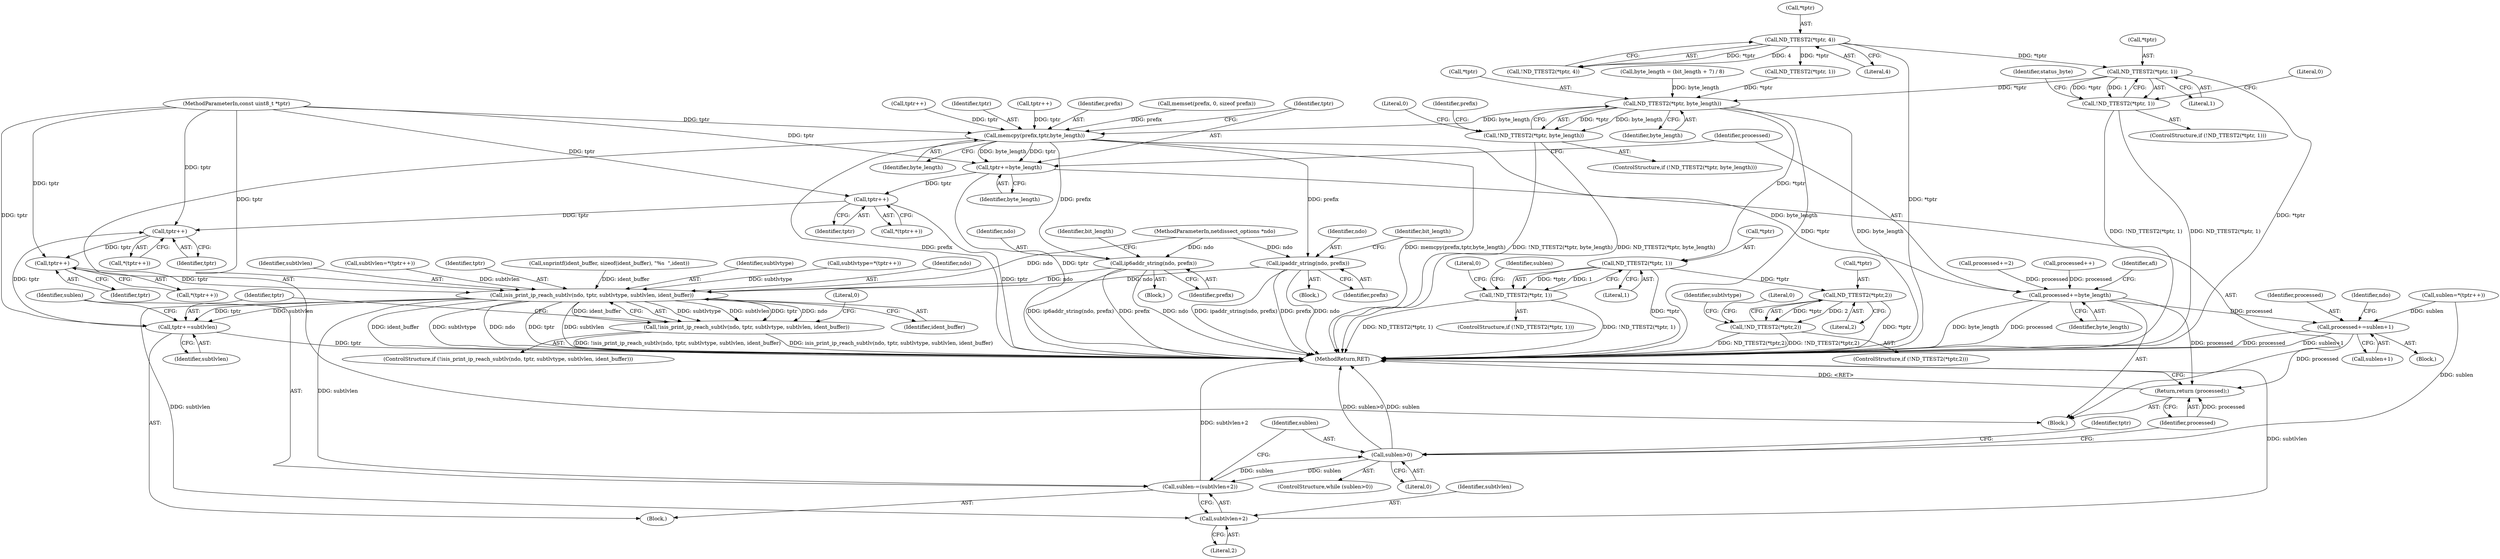 digraph "1_tcpdump_979dcefd7b259e9e233f77fe1c5312793bfd948f@del" {
"1000192" [label="(Call,ND_TTEST2(*tptr, 1))"];
"1000128" [label="(Call,ND_TTEST2(*tptr, 4))"];
"1000191" [label="(Call,!ND_TTEST2(*tptr, 1))"];
"1000238" [label="(Call,ND_TTEST2(*tptr, byte_length))"];
"1000237" [label="(Call,!ND_TTEST2(*tptr, byte_length))"];
"1000249" [label="(Call,memcpy(prefix,tptr,byte_length))"];
"1000253" [label="(Call,tptr+=byte_length)"];
"1000362" [label="(Call,tptr++)"];
"1000391" [label="(Call,tptr++)"];
"1000396" [label="(Call,tptr++)"];
"1000406" [label="(Call,isis_print_ip_reach_subtlv(ndo, tptr, subtlvtype, subtlvlen, ident_buffer))"];
"1000405" [label="(Call,!isis_print_ip_reach_subtlv(ndo, tptr, subtlvtype, subtlvlen, ident_buffer))"];
"1000414" [label="(Call,tptr+=subtlvlen)"];
"1000417" [label="(Call,sublen-=(subtlvlen+2))"];
"1000376" [label="(Call,sublen>0)"];
"1000419" [label="(Call,subtlvlen+2)"];
"1000256" [label="(Call,processed+=byte_length)"];
"1000364" [label="(Call,processed+=sublen+1)"];
"1000422" [label="(Return,return (processed);)"];
"1000271" [label="(Call,ipaddr_string(ndo, prefix))"];
"1000288" [label="(Call,ip6addr_string(ndo, prefix))"];
"1000353" [label="(Call,ND_TTEST2(*tptr, 1))"];
"1000352" [label="(Call,!ND_TTEST2(*tptr, 1))"];
"1000382" [label="(Call,ND_TTEST2(*tptr,2))"];
"1000381" [label="(Call,!ND_TTEST2(*tptr,2))"];
"1000377" [label="(Identifier,sublen)"];
"1000410" [label="(Identifier,subtlvlen)"];
"1000197" [label="(Literal,0)"];
"1000288" [label="(Call,ip6addr_string(ndo, prefix))"];
"1000365" [label="(Identifier,processed)"];
"1000256" [label="(Call,processed+=byte_length)"];
"1000238" [label="(Call,ND_TTEST2(*tptr, byte_length))"];
"1000419" [label="(Call,subtlvlen+2)"];
"1000359" [label="(Call,sublen=*(tptr++))"];
"1000393" [label="(Call,subtlvlen=*(tptr++))"];
"1000380" [label="(ControlStructure,if (!ND_TTEST2(*tptr,2)))"];
"1000397" [label="(Identifier,tptr)"];
"1000364" [label="(Call,processed+=sublen+1)"];
"1000245" [label="(Identifier,prefix)"];
"1000418" [label="(Identifier,sublen)"];
"1000289" [label="(Identifier,ndo)"];
"1000422" [label="(Return,return (processed);)"];
"1000391" [label="(Call,tptr++)"];
"1000291" [label="(Identifier,bit_length)"];
"1000351" [label="(ControlStructure,if (!ND_TTEST2(*tptr, 1)))"];
"1000255" [label="(Identifier,byte_length)"];
"1000363" [label="(Identifier,tptr)"];
"1000111" [label="(MethodParameterIn,netdissect_options *ndo)"];
"1000356" [label="(Literal,1)"];
"1000127" [label="(Call,!ND_TTEST2(*tptr, 4))"];
"1000405" [label="(Call,!isis_print_ip_reach_subtlv(ndo, tptr, subtlvtype, subtlvlen, ident_buffer))"];
"1000382" [label="(Call,ND_TTEST2(*tptr,2))"];
"1000387" [label="(Literal,0)"];
"1000272" [label="(Identifier,ndo)"];
"1000290" [label="(Identifier,prefix)"];
"1000112" [label="(MethodParameterIn,const uint8_t *tptr)"];
"1000243" [label="(Literal,0)"];
"1000131" [label="(Literal,4)"];
"1000392" [label="(Identifier,tptr)"];
"1000366" [label="(Call,sublen+1)"];
"1000182" [label="(Call,processed++)"];
"1000273" [label="(Identifier,prefix)"];
"1000241" [label="(Identifier,byte_length)"];
"1000237" [label="(Call,!ND_TTEST2(*tptr, byte_length))"];
"1000249" [label="(Call,memcpy(prefix,tptr,byte_length))"];
"1000395" [label="(Call,*(tptr++))"];
"1000423" [label="(Identifier,processed)"];
"1000250" [label="(Identifier,prefix)"];
"1000408" [label="(Identifier,tptr)"];
"1000398" [label="(Call,snprintf(ident_buffer, sizeof(ident_buffer), \"%s  \",ident))"];
"1000239" [label="(Call,*tptr)"];
"1000360" [label="(Identifier,sublen)"];
"1000115" [label="(Block,)"];
"1000261" [label="(Identifier,afi)"];
"1000421" [label="(Literal,2)"];
"1000381" [label="(Call,!ND_TTEST2(*tptr,2))"];
"1000361" [label="(Call,*(tptr++))"];
"1000199" [label="(Identifier,status_byte)"];
"1000253" [label="(Call,tptr+=byte_length)"];
"1000362" [label="(Call,tptr++)"];
"1000371" [label="(Identifier,ndo)"];
"1000411" [label="(Identifier,ident_buffer)"];
"1000254" [label="(Identifier,tptr)"];
"1000257" [label="(Identifier,processed)"];
"1000383" [label="(Call,*tptr)"];
"1000417" [label="(Call,sublen-=(subtlvlen+2))"];
"1000193" [label="(Call,*tptr)"];
"1000258" [label="(Identifier,byte_length)"];
"1000390" [label="(Call,*(tptr++))"];
"1000252" [label="(Identifier,byte_length)"];
"1000195" [label="(Literal,1)"];
"1000229" [label="(Call,byte_length = (bit_length + 7) / 8)"];
"1000376" [label="(Call,sublen>0)"];
"1000409" [label="(Identifier,subtlvtype)"];
"1000415" [label="(Identifier,tptr)"];
"1000358" [label="(Literal,0)"];
"1000379" [label="(Block,)"];
"1000353" [label="(Call,ND_TTEST2(*tptr, 1))"];
"1000414" [label="(Call,tptr+=subtlvlen)"];
"1000236" [label="(ControlStructure,if (!ND_TTEST2(*tptr, byte_length)))"];
"1000375" [label="(ControlStructure,while (sublen>0))"];
"1000384" [label="(Identifier,tptr)"];
"1000244" [label="(Call,memset(prefix, 0, sizeof prefix))"];
"1000350" [label="(Block,)"];
"1000354" [label="(Call,*tptr)"];
"1000151" [label="(Call,ND_TTEST2(*tptr, 1))"];
"1000160" [label="(Call,tptr++)"];
"1000424" [label="(MethodReturn,RET)"];
"1000396" [label="(Call,tptr++)"];
"1000190" [label="(ControlStructure,if (!ND_TTEST2(*tptr, 1)))"];
"1000251" [label="(Identifier,tptr)"];
"1000420" [label="(Identifier,subtlvlen)"];
"1000192" [label="(Call,ND_TTEST2(*tptr, 1))"];
"1000270" [label="(Block,)"];
"1000388" [label="(Call,subtlvtype=*(tptr++))"];
"1000413" [label="(Literal,0)"];
"1000378" [label="(Literal,0)"];
"1000389" [label="(Identifier,subtlvtype)"];
"1000287" [label="(Block,)"];
"1000129" [label="(Call,*tptr)"];
"1000223" [label="(Call,processed+=2)"];
"1000274" [label="(Identifier,bit_length)"];
"1000191" [label="(Call,!ND_TTEST2(*tptr, 1))"];
"1000407" [label="(Identifier,ndo)"];
"1000352" [label="(Call,!ND_TTEST2(*tptr, 1))"];
"1000406" [label="(Call,isis_print_ip_reach_subtlv(ndo, tptr, subtlvtype, subtlvlen, ident_buffer))"];
"1000128" [label="(Call,ND_TTEST2(*tptr, 4))"];
"1000416" [label="(Identifier,subtlvlen)"];
"1000385" [label="(Literal,2)"];
"1000404" [label="(ControlStructure,if (!isis_print_ip_reach_subtlv(ndo, tptr, subtlvtype, subtlvlen, ident_buffer)))"];
"1000206" [label="(Call,tptr++)"];
"1000271" [label="(Call,ipaddr_string(ndo, prefix))"];
"1000192" -> "1000191"  [label="AST: "];
"1000192" -> "1000195"  [label="CFG: "];
"1000193" -> "1000192"  [label="AST: "];
"1000195" -> "1000192"  [label="AST: "];
"1000191" -> "1000192"  [label="CFG: "];
"1000192" -> "1000424"  [label="DDG: *tptr"];
"1000192" -> "1000191"  [label="DDG: *tptr"];
"1000192" -> "1000191"  [label="DDG: 1"];
"1000128" -> "1000192"  [label="DDG: *tptr"];
"1000192" -> "1000238"  [label="DDG: *tptr"];
"1000128" -> "1000127"  [label="AST: "];
"1000128" -> "1000131"  [label="CFG: "];
"1000129" -> "1000128"  [label="AST: "];
"1000131" -> "1000128"  [label="AST: "];
"1000127" -> "1000128"  [label="CFG: "];
"1000128" -> "1000424"  [label="DDG: *tptr"];
"1000128" -> "1000127"  [label="DDG: *tptr"];
"1000128" -> "1000127"  [label="DDG: 4"];
"1000128" -> "1000151"  [label="DDG: *tptr"];
"1000191" -> "1000190"  [label="AST: "];
"1000197" -> "1000191"  [label="CFG: "];
"1000199" -> "1000191"  [label="CFG: "];
"1000191" -> "1000424"  [label="DDG: !ND_TTEST2(*tptr, 1)"];
"1000191" -> "1000424"  [label="DDG: ND_TTEST2(*tptr, 1)"];
"1000238" -> "1000237"  [label="AST: "];
"1000238" -> "1000241"  [label="CFG: "];
"1000239" -> "1000238"  [label="AST: "];
"1000241" -> "1000238"  [label="AST: "];
"1000237" -> "1000238"  [label="CFG: "];
"1000238" -> "1000424"  [label="DDG: *tptr"];
"1000238" -> "1000424"  [label="DDG: byte_length"];
"1000238" -> "1000237"  [label="DDG: *tptr"];
"1000238" -> "1000237"  [label="DDG: byte_length"];
"1000151" -> "1000238"  [label="DDG: *tptr"];
"1000229" -> "1000238"  [label="DDG: byte_length"];
"1000238" -> "1000249"  [label="DDG: byte_length"];
"1000238" -> "1000353"  [label="DDG: *tptr"];
"1000237" -> "1000236"  [label="AST: "];
"1000243" -> "1000237"  [label="CFG: "];
"1000245" -> "1000237"  [label="CFG: "];
"1000237" -> "1000424"  [label="DDG: !ND_TTEST2(*tptr, byte_length)"];
"1000237" -> "1000424"  [label="DDG: ND_TTEST2(*tptr, byte_length)"];
"1000249" -> "1000115"  [label="AST: "];
"1000249" -> "1000252"  [label="CFG: "];
"1000250" -> "1000249"  [label="AST: "];
"1000251" -> "1000249"  [label="AST: "];
"1000252" -> "1000249"  [label="AST: "];
"1000254" -> "1000249"  [label="CFG: "];
"1000249" -> "1000424"  [label="DDG: prefix"];
"1000249" -> "1000424"  [label="DDG: memcpy(prefix,tptr,byte_length)"];
"1000244" -> "1000249"  [label="DDG: prefix"];
"1000206" -> "1000249"  [label="DDG: tptr"];
"1000160" -> "1000249"  [label="DDG: tptr"];
"1000112" -> "1000249"  [label="DDG: tptr"];
"1000249" -> "1000253"  [label="DDG: byte_length"];
"1000249" -> "1000253"  [label="DDG: tptr"];
"1000249" -> "1000256"  [label="DDG: byte_length"];
"1000249" -> "1000271"  [label="DDG: prefix"];
"1000249" -> "1000288"  [label="DDG: prefix"];
"1000253" -> "1000115"  [label="AST: "];
"1000253" -> "1000255"  [label="CFG: "];
"1000254" -> "1000253"  [label="AST: "];
"1000255" -> "1000253"  [label="AST: "];
"1000257" -> "1000253"  [label="CFG: "];
"1000253" -> "1000424"  [label="DDG: tptr"];
"1000112" -> "1000253"  [label="DDG: tptr"];
"1000253" -> "1000362"  [label="DDG: tptr"];
"1000362" -> "1000361"  [label="AST: "];
"1000362" -> "1000363"  [label="CFG: "];
"1000363" -> "1000362"  [label="AST: "];
"1000361" -> "1000362"  [label="CFG: "];
"1000362" -> "1000424"  [label="DDG: tptr"];
"1000112" -> "1000362"  [label="DDG: tptr"];
"1000362" -> "1000391"  [label="DDG: tptr"];
"1000391" -> "1000390"  [label="AST: "];
"1000391" -> "1000392"  [label="CFG: "];
"1000392" -> "1000391"  [label="AST: "];
"1000390" -> "1000391"  [label="CFG: "];
"1000414" -> "1000391"  [label="DDG: tptr"];
"1000112" -> "1000391"  [label="DDG: tptr"];
"1000391" -> "1000396"  [label="DDG: tptr"];
"1000396" -> "1000395"  [label="AST: "];
"1000396" -> "1000397"  [label="CFG: "];
"1000397" -> "1000396"  [label="AST: "];
"1000395" -> "1000396"  [label="CFG: "];
"1000112" -> "1000396"  [label="DDG: tptr"];
"1000396" -> "1000406"  [label="DDG: tptr"];
"1000406" -> "1000405"  [label="AST: "];
"1000406" -> "1000411"  [label="CFG: "];
"1000407" -> "1000406"  [label="AST: "];
"1000408" -> "1000406"  [label="AST: "];
"1000409" -> "1000406"  [label="AST: "];
"1000410" -> "1000406"  [label="AST: "];
"1000411" -> "1000406"  [label="AST: "];
"1000405" -> "1000406"  [label="CFG: "];
"1000406" -> "1000424"  [label="DDG: ident_buffer"];
"1000406" -> "1000424"  [label="DDG: subtlvtype"];
"1000406" -> "1000424"  [label="DDG: ndo"];
"1000406" -> "1000424"  [label="DDG: tptr"];
"1000406" -> "1000424"  [label="DDG: subtlvlen"];
"1000406" -> "1000405"  [label="DDG: subtlvtype"];
"1000406" -> "1000405"  [label="DDG: subtlvlen"];
"1000406" -> "1000405"  [label="DDG: tptr"];
"1000406" -> "1000405"  [label="DDG: ndo"];
"1000406" -> "1000405"  [label="DDG: ident_buffer"];
"1000288" -> "1000406"  [label="DDG: ndo"];
"1000271" -> "1000406"  [label="DDG: ndo"];
"1000111" -> "1000406"  [label="DDG: ndo"];
"1000112" -> "1000406"  [label="DDG: tptr"];
"1000388" -> "1000406"  [label="DDG: subtlvtype"];
"1000393" -> "1000406"  [label="DDG: subtlvlen"];
"1000398" -> "1000406"  [label="DDG: ident_buffer"];
"1000406" -> "1000414"  [label="DDG: subtlvlen"];
"1000406" -> "1000414"  [label="DDG: tptr"];
"1000406" -> "1000417"  [label="DDG: subtlvlen"];
"1000406" -> "1000419"  [label="DDG: subtlvlen"];
"1000405" -> "1000404"  [label="AST: "];
"1000413" -> "1000405"  [label="CFG: "];
"1000415" -> "1000405"  [label="CFG: "];
"1000405" -> "1000424"  [label="DDG: !isis_print_ip_reach_subtlv(ndo, tptr, subtlvtype, subtlvlen, ident_buffer)"];
"1000405" -> "1000424"  [label="DDG: isis_print_ip_reach_subtlv(ndo, tptr, subtlvtype, subtlvlen, ident_buffer)"];
"1000414" -> "1000379"  [label="AST: "];
"1000414" -> "1000416"  [label="CFG: "];
"1000415" -> "1000414"  [label="AST: "];
"1000416" -> "1000414"  [label="AST: "];
"1000418" -> "1000414"  [label="CFG: "];
"1000414" -> "1000424"  [label="DDG: tptr"];
"1000112" -> "1000414"  [label="DDG: tptr"];
"1000417" -> "1000379"  [label="AST: "];
"1000417" -> "1000419"  [label="CFG: "];
"1000418" -> "1000417"  [label="AST: "];
"1000419" -> "1000417"  [label="AST: "];
"1000377" -> "1000417"  [label="CFG: "];
"1000417" -> "1000424"  [label="DDG: subtlvlen+2"];
"1000417" -> "1000376"  [label="DDG: sublen"];
"1000376" -> "1000417"  [label="DDG: sublen"];
"1000376" -> "1000375"  [label="AST: "];
"1000376" -> "1000378"  [label="CFG: "];
"1000377" -> "1000376"  [label="AST: "];
"1000378" -> "1000376"  [label="AST: "];
"1000384" -> "1000376"  [label="CFG: "];
"1000423" -> "1000376"  [label="CFG: "];
"1000376" -> "1000424"  [label="DDG: sublen>0"];
"1000376" -> "1000424"  [label="DDG: sublen"];
"1000359" -> "1000376"  [label="DDG: sublen"];
"1000419" -> "1000421"  [label="CFG: "];
"1000420" -> "1000419"  [label="AST: "];
"1000421" -> "1000419"  [label="AST: "];
"1000419" -> "1000424"  [label="DDG: subtlvlen"];
"1000256" -> "1000115"  [label="AST: "];
"1000256" -> "1000258"  [label="CFG: "];
"1000257" -> "1000256"  [label="AST: "];
"1000258" -> "1000256"  [label="AST: "];
"1000261" -> "1000256"  [label="CFG: "];
"1000256" -> "1000424"  [label="DDG: byte_length"];
"1000256" -> "1000424"  [label="DDG: processed"];
"1000182" -> "1000256"  [label="DDG: processed"];
"1000223" -> "1000256"  [label="DDG: processed"];
"1000256" -> "1000364"  [label="DDG: processed"];
"1000256" -> "1000422"  [label="DDG: processed"];
"1000364" -> "1000350"  [label="AST: "];
"1000364" -> "1000366"  [label="CFG: "];
"1000365" -> "1000364"  [label="AST: "];
"1000366" -> "1000364"  [label="AST: "];
"1000371" -> "1000364"  [label="CFG: "];
"1000364" -> "1000424"  [label="DDG: processed"];
"1000364" -> "1000424"  [label="DDG: sublen+1"];
"1000359" -> "1000364"  [label="DDG: sublen"];
"1000364" -> "1000422"  [label="DDG: processed"];
"1000422" -> "1000115"  [label="AST: "];
"1000422" -> "1000423"  [label="CFG: "];
"1000423" -> "1000422"  [label="AST: "];
"1000424" -> "1000422"  [label="CFG: "];
"1000422" -> "1000424"  [label="DDG: <RET>"];
"1000423" -> "1000422"  [label="DDG: processed"];
"1000271" -> "1000270"  [label="AST: "];
"1000271" -> "1000273"  [label="CFG: "];
"1000272" -> "1000271"  [label="AST: "];
"1000273" -> "1000271"  [label="AST: "];
"1000274" -> "1000271"  [label="CFG: "];
"1000271" -> "1000424"  [label="DDG: prefix"];
"1000271" -> "1000424"  [label="DDG: ndo"];
"1000271" -> "1000424"  [label="DDG: ipaddr_string(ndo, prefix)"];
"1000111" -> "1000271"  [label="DDG: ndo"];
"1000288" -> "1000287"  [label="AST: "];
"1000288" -> "1000290"  [label="CFG: "];
"1000289" -> "1000288"  [label="AST: "];
"1000290" -> "1000288"  [label="AST: "];
"1000291" -> "1000288"  [label="CFG: "];
"1000288" -> "1000424"  [label="DDG: prefix"];
"1000288" -> "1000424"  [label="DDG: ndo"];
"1000288" -> "1000424"  [label="DDG: ip6addr_string(ndo, prefix)"];
"1000111" -> "1000288"  [label="DDG: ndo"];
"1000353" -> "1000352"  [label="AST: "];
"1000353" -> "1000356"  [label="CFG: "];
"1000354" -> "1000353"  [label="AST: "];
"1000356" -> "1000353"  [label="AST: "];
"1000352" -> "1000353"  [label="CFG: "];
"1000353" -> "1000424"  [label="DDG: *tptr"];
"1000353" -> "1000352"  [label="DDG: *tptr"];
"1000353" -> "1000352"  [label="DDG: 1"];
"1000353" -> "1000382"  [label="DDG: *tptr"];
"1000352" -> "1000351"  [label="AST: "];
"1000358" -> "1000352"  [label="CFG: "];
"1000360" -> "1000352"  [label="CFG: "];
"1000352" -> "1000424"  [label="DDG: ND_TTEST2(*tptr, 1)"];
"1000352" -> "1000424"  [label="DDG: !ND_TTEST2(*tptr, 1)"];
"1000382" -> "1000381"  [label="AST: "];
"1000382" -> "1000385"  [label="CFG: "];
"1000383" -> "1000382"  [label="AST: "];
"1000385" -> "1000382"  [label="AST: "];
"1000381" -> "1000382"  [label="CFG: "];
"1000382" -> "1000424"  [label="DDG: *tptr"];
"1000382" -> "1000381"  [label="DDG: *tptr"];
"1000382" -> "1000381"  [label="DDG: 2"];
"1000381" -> "1000380"  [label="AST: "];
"1000387" -> "1000381"  [label="CFG: "];
"1000389" -> "1000381"  [label="CFG: "];
"1000381" -> "1000424"  [label="DDG: ND_TTEST2(*tptr,2)"];
"1000381" -> "1000424"  [label="DDG: !ND_TTEST2(*tptr,2)"];
}
